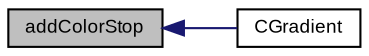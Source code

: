 digraph "addColorStop"
{
  bgcolor="transparent";
  edge [fontname="Arial",fontsize="9",labelfontname="Arial",labelfontsize="9"];
  node [fontname="Arial",fontsize="9",shape=record];
  rankdir="LR";
  Node1 [label="addColorStop",height=0.2,width=0.4,color="black", fillcolor="grey75", style="filled" fontcolor="black"];
  Node1 -> Node2 [dir="back",color="midnightblue",fontsize="9",style="solid",fontname="Arial"];
  Node2 [label="CGradient",height=0.2,width=0.4,color="black",URL="$class_v_s_t_g_u_i_1_1_c_gradient.html#ace05b17c240f38aa08f15be02ed1f70e"];
}
